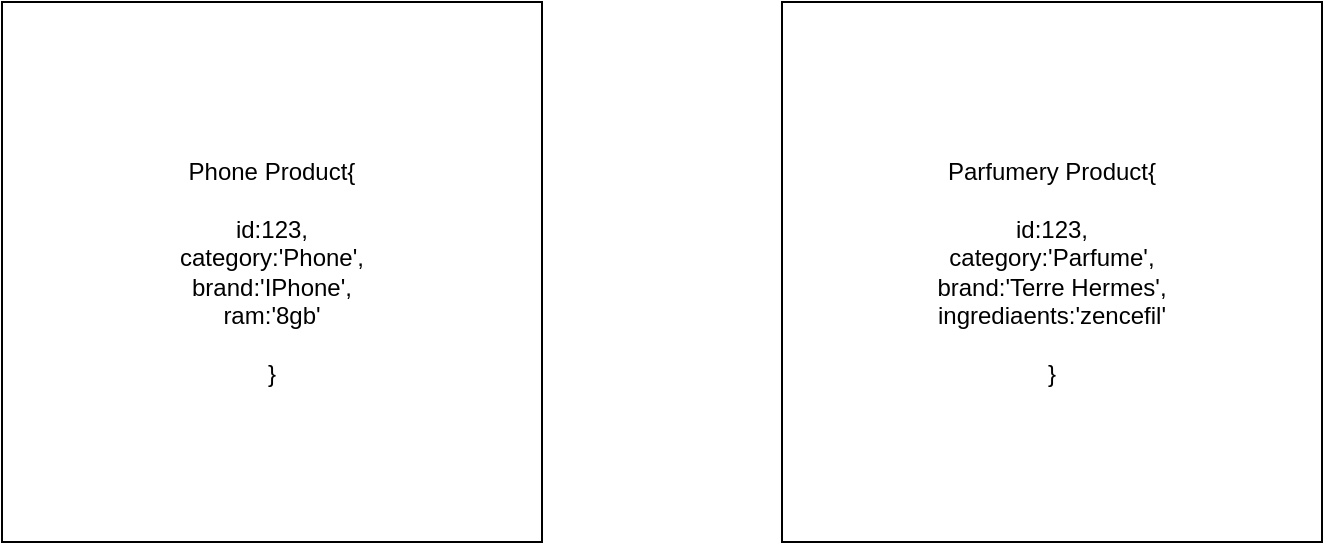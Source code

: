 <mxfile version="20.4.0" type="device"><diagram id="gcZ9SS8RPhyFZ1k-0V7W" name="Page-1"><mxGraphModel dx="862" dy="520" grid="1" gridSize="10" guides="1" tooltips="1" connect="1" arrows="1" fold="1" page="1" pageScale="1" pageWidth="2339" pageHeight="3300" math="0" shadow="0"><root><mxCell id="0"/><mxCell id="1" parent="0"/><mxCell id="p1fLxijeyJ-cA4IGh5Db-1" value="" style="whiteSpace=wrap;html=1;aspect=fixed;" vertex="1" parent="1"><mxGeometry x="40" y="80" width="270" height="270" as="geometry"/></mxCell><mxCell id="p1fLxijeyJ-cA4IGh5Db-2" value="Phone Product{&lt;br&gt;&lt;br&gt;id:123,&lt;br&gt;category:'Phone',&lt;br&gt;brand:'IPhone',&lt;br&gt;ram:'8gb'&lt;br&gt;&lt;br&gt;}" style="text;html=1;strokeColor=none;fillColor=none;align=center;verticalAlign=middle;whiteSpace=wrap;rounded=0;" vertex="1" parent="1"><mxGeometry x="60" y="100" width="230" height="230" as="geometry"/></mxCell><mxCell id="p1fLxijeyJ-cA4IGh5Db-3" value="" style="whiteSpace=wrap;html=1;aspect=fixed;" vertex="1" parent="1"><mxGeometry x="430" y="80" width="270" height="270" as="geometry"/></mxCell><mxCell id="p1fLxijeyJ-cA4IGh5Db-4" value="Parfumery Product{&lt;br&gt;&lt;br&gt;id:123,&lt;br&gt;category:'Parfume',&lt;br&gt;brand:'Terre Hermes',&lt;br&gt;ingrediaents:'zencefil'&lt;br&gt;&lt;br&gt;}" style="text;html=1;strokeColor=none;fillColor=none;align=center;verticalAlign=middle;whiteSpace=wrap;rounded=0;" vertex="1" parent="1"><mxGeometry x="450" y="100" width="230" height="230" as="geometry"/></mxCell></root></mxGraphModel></diagram></mxfile>